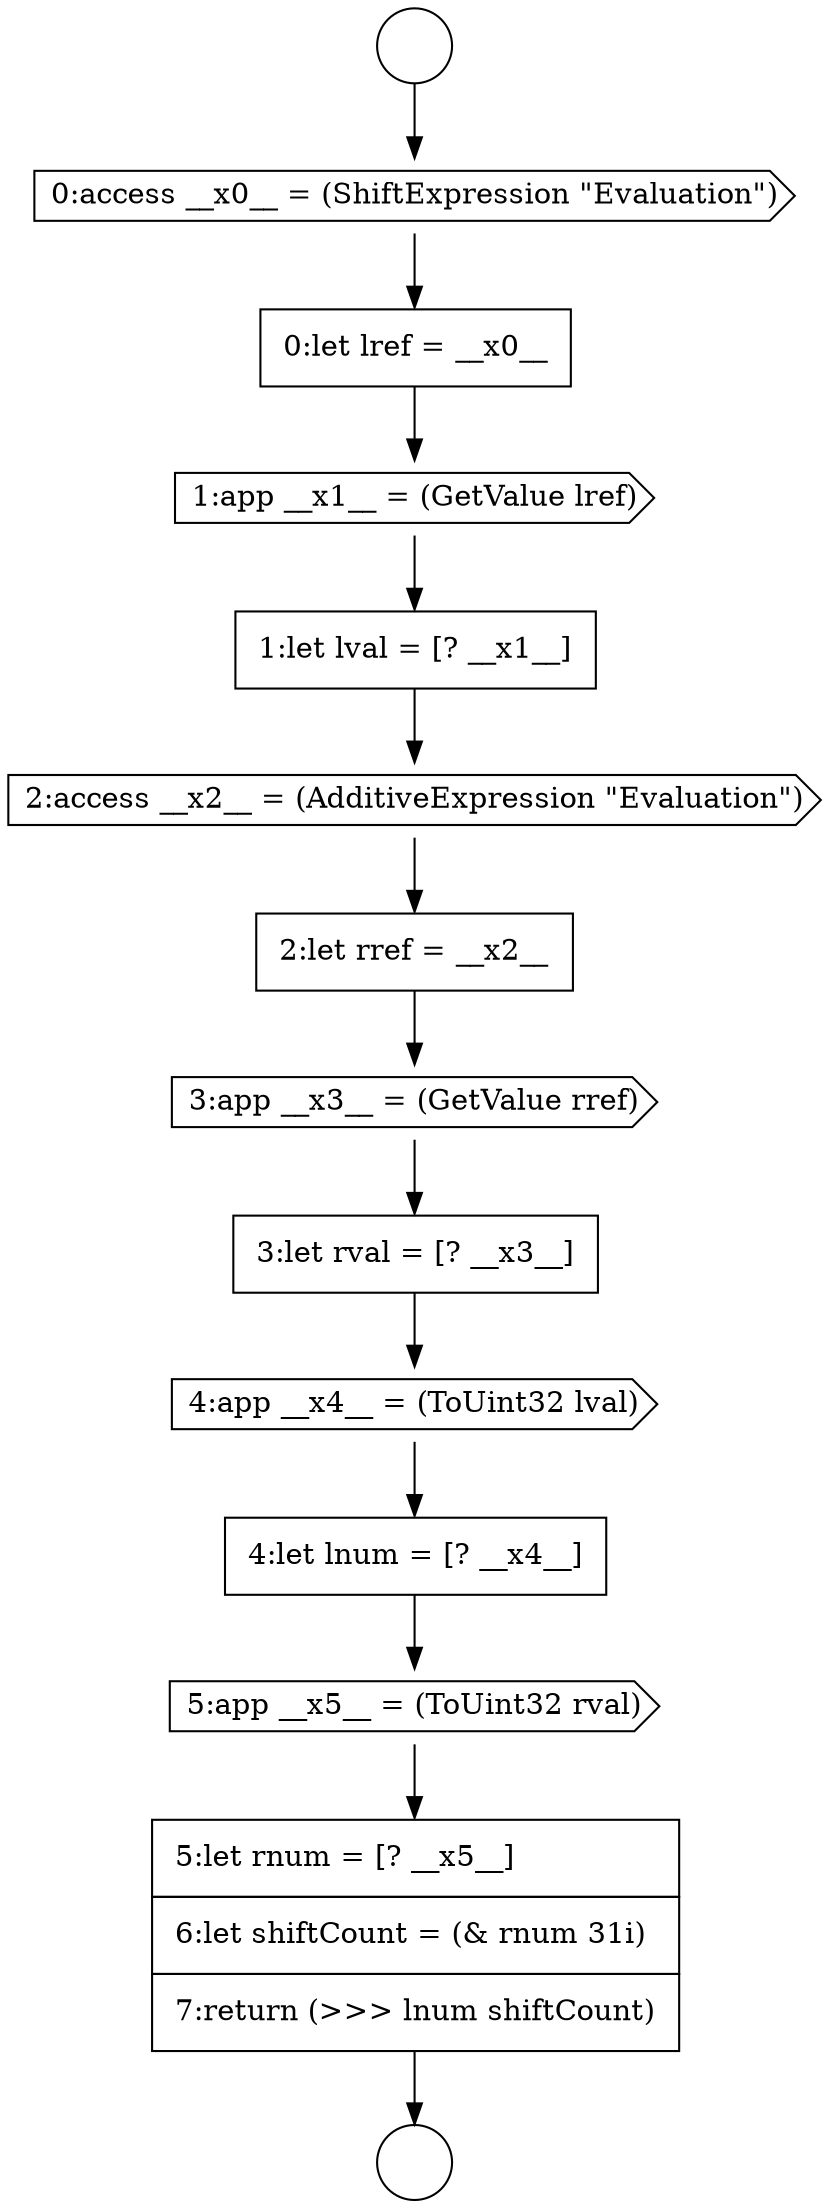 digraph {
  node4464 [shape=cds, label=<<font color="black">1:app __x1__ = (GetValue lref)</font>> color="black" fillcolor="white" style=filled]
  node4467 [shape=none, margin=0, label=<<font color="black">
    <table border="0" cellborder="1" cellspacing="0" cellpadding="10">
      <tr><td align="left">2:let rref = __x2__</td></tr>
    </table>
  </font>> color="black" fillcolor="white" style=filled]
  node4466 [shape=cds, label=<<font color="black">2:access __x2__ = (AdditiveExpression &quot;Evaluation&quot;)</font>> color="black" fillcolor="white" style=filled]
  node4461 [shape=circle label=" " color="black" fillcolor="white" style=filled]
  node4470 [shape=cds, label=<<font color="black">4:app __x4__ = (ToUint32 lval)</font>> color="black" fillcolor="white" style=filled]
  node4465 [shape=none, margin=0, label=<<font color="black">
    <table border="0" cellborder="1" cellspacing="0" cellpadding="10">
      <tr><td align="left">1:let lval = [? __x1__]</td></tr>
    </table>
  </font>> color="black" fillcolor="white" style=filled]
  node4462 [shape=cds, label=<<font color="black">0:access __x0__ = (ShiftExpression &quot;Evaluation&quot;)</font>> color="black" fillcolor="white" style=filled]
  node4473 [shape=none, margin=0, label=<<font color="black">
    <table border="0" cellborder="1" cellspacing="0" cellpadding="10">
      <tr><td align="left">5:let rnum = [? __x5__]</td></tr>
      <tr><td align="left">6:let shiftCount = (&amp; rnum 31i)</td></tr>
      <tr><td align="left">7:return (&gt;&gt;&gt; lnum shiftCount)</td></tr>
    </table>
  </font>> color="black" fillcolor="white" style=filled]
  node4469 [shape=none, margin=0, label=<<font color="black">
    <table border="0" cellborder="1" cellspacing="0" cellpadding="10">
      <tr><td align="left">3:let rval = [? __x3__]</td></tr>
    </table>
  </font>> color="black" fillcolor="white" style=filled]
  node4463 [shape=none, margin=0, label=<<font color="black">
    <table border="0" cellborder="1" cellspacing="0" cellpadding="10">
      <tr><td align="left">0:let lref = __x0__</td></tr>
    </table>
  </font>> color="black" fillcolor="white" style=filled]
  node4468 [shape=cds, label=<<font color="black">3:app __x3__ = (GetValue rref)</font>> color="black" fillcolor="white" style=filled]
  node4472 [shape=cds, label=<<font color="black">5:app __x5__ = (ToUint32 rval)</font>> color="black" fillcolor="white" style=filled]
  node4460 [shape=circle label=" " color="black" fillcolor="white" style=filled]
  node4471 [shape=none, margin=0, label=<<font color="black">
    <table border="0" cellborder="1" cellspacing="0" cellpadding="10">
      <tr><td align="left">4:let lnum = [? __x4__]</td></tr>
    </table>
  </font>> color="black" fillcolor="white" style=filled]
  node4467 -> node4468 [ color="black"]
  node4460 -> node4462 [ color="black"]
  node4470 -> node4471 [ color="black"]
  node4472 -> node4473 [ color="black"]
  node4471 -> node4472 [ color="black"]
  node4469 -> node4470 [ color="black"]
  node4466 -> node4467 [ color="black"]
  node4473 -> node4461 [ color="black"]
  node4464 -> node4465 [ color="black"]
  node4465 -> node4466 [ color="black"]
  node4462 -> node4463 [ color="black"]
  node4463 -> node4464 [ color="black"]
  node4468 -> node4469 [ color="black"]
}
